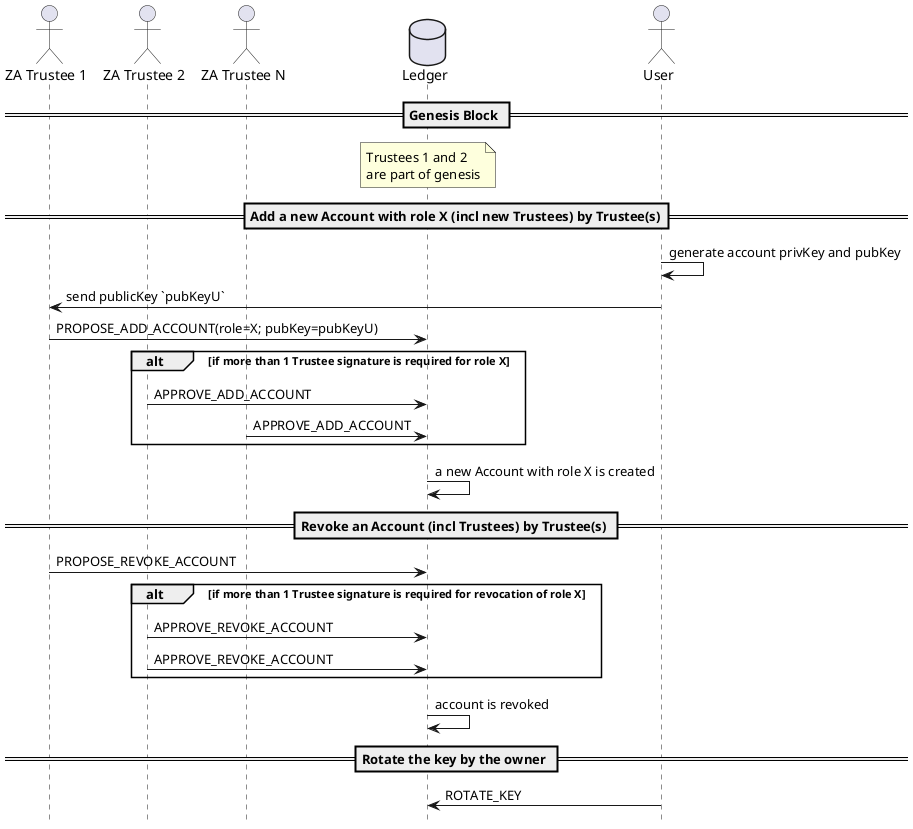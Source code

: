 @startuml
!pragma teoz true
hide footbox

actor "ZA Trustee 1" as T1
actor "ZA Trustee 2" as T2
actor "ZA Trustee N" as T3
database Ledger as L
actor User as U


== Genesis Block ==
note over L
Trustees 1 and 2
are part of genesis
end note

== Add a new Account with role X (incl new Trustees) by Trustee(s)==
U -> U: generate account privKey and pubKey

U -> T1: send publicKey `pubKeyU`
T1 -> L: PROPOSE_ADD_ACCOUNT(role=X; pubKey=pubKeyU)

alt if more than 1 Trustee signature is required for role X
    T2 -> L: APPROVE_ADD_ACCOUNT
    T3 -> L: APPROVE_ADD_ACCOUNT
end alt

L -> L: a new Account with role X is created

== Revoke an Account (incl Trustees) by Trustee(s) ==
T1 -> L: PROPOSE_REVOKE_ACCOUNT

alt if more than 1 Trustee signature is required for revocation of role X
    T2 -> L: APPROVE_REVOKE_ACCOUNT
    T2 -> L: APPROVE_REVOKE_ACCOUNT
end alt

L -> L: account is revoked

== Rotate the key by the owner ==

U -> L: ROTATE_KEY

@enduml
